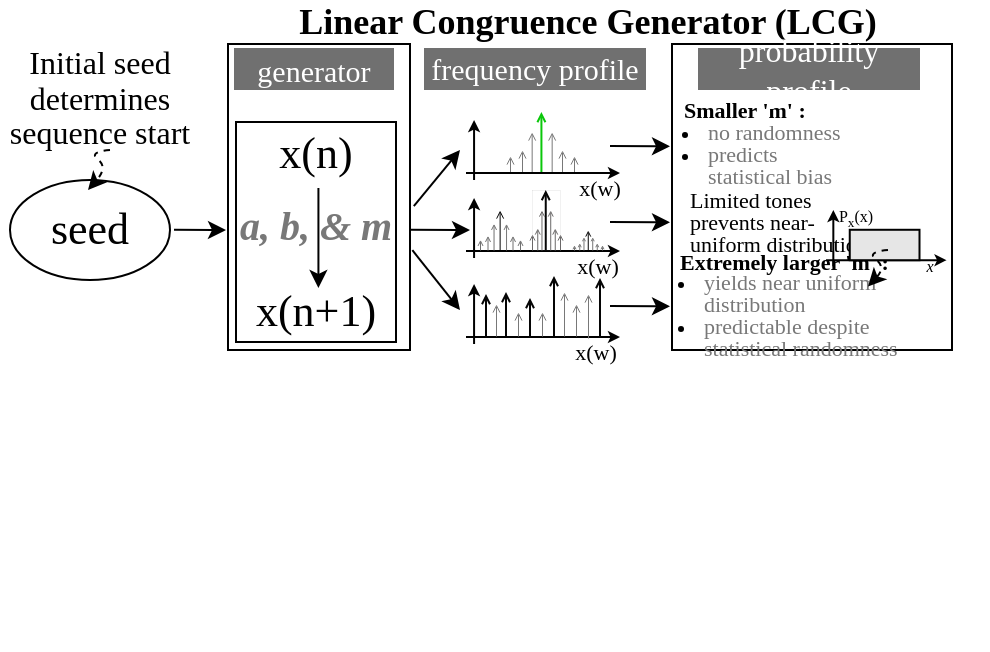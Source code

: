 <mxfile version="28.2.5">
  <diagram name="Page-1" id="-1gzF2Dyj5mBQXq9cQPM">
    <mxGraphModel dx="744" dy="376" grid="1" gridSize="10" guides="1" tooltips="1" connect="1" arrows="1" fold="1" page="1" pageScale="1" pageWidth="850" pageHeight="1100" math="0" shadow="0">
      <root>
        <mxCell id="0" />
        <mxCell id="1" parent="0" />
        <mxCell id="sUr1qKokxM94UTDC0hcx-99" value="" style="rounded=0;whiteSpace=wrap;html=1;container=0;fillColor=none;" vertex="1" parent="1">
          <mxGeometry x="120" y="107" width="91" height="153" as="geometry" />
        </mxCell>
        <mxCell id="sUr1qKokxM94UTDC0hcx-92" value="" style="rounded=0;whiteSpace=wrap;html=1;container=0;fillColor=none;" vertex="1" parent="1">
          <mxGeometry x="342" y="107" width="140" height="153" as="geometry" />
        </mxCell>
        <mxCell id="WS8m4a5kr1yiGVBsjtW7-3" value="&lt;font style=&quot;font-size: 22px;&quot;&gt;seed&lt;/font&gt;" style="ellipse;whiteSpace=wrap;html=1;strokeWidth=1;fontFamily=Arial Narrow;" parent="1" vertex="1">
          <mxGeometry x="11" y="175" width="80" height="50" as="geometry" />
        </mxCell>
        <mxCell id="sPPq37ELEt1q1rfpjTLL-1" value="" style="endArrow=classic;html=1;rounded=0;" parent="1" edge="1">
          <mxGeometry width="50" height="50" relative="1" as="geometry">
            <mxPoint x="93" y="199.88" as="sourcePoint" />
            <mxPoint x="119" y="200" as="targetPoint" />
          </mxGeometry>
        </mxCell>
        <mxCell id="sPPq37ELEt1q1rfpjTLL-28" value="" style="endArrow=classic;html=1;rounded=0;" parent="1" edge="1">
          <mxGeometry width="50" height="50" relative="1" as="geometry">
            <mxPoint x="211" y="199.83" as="sourcePoint" />
            <mxPoint x="241" y="200" as="targetPoint" />
          </mxGeometry>
        </mxCell>
        <mxCell id="sPPq37ELEt1q1rfpjTLL-29" value="" style="endArrow=classic;html=1;rounded=0;exitX=1.021;exitY=0.53;exitDx=0;exitDy=0;exitPerimeter=0;" parent="1" edge="1" source="sUr1qKokxM94UTDC0hcx-99">
          <mxGeometry width="50" height="50" relative="1" as="geometry">
            <mxPoint x="206" y="195" as="sourcePoint" />
            <mxPoint x="236" y="160" as="targetPoint" />
          </mxGeometry>
        </mxCell>
        <mxCell id="sPPq37ELEt1q1rfpjTLL-30" value="" style="endArrow=classic;html=1;rounded=0;exitX=1.013;exitY=0.674;exitDx=0;exitDy=0;exitPerimeter=0;" parent="1" edge="1" source="sUr1qKokxM94UTDC0hcx-99">
          <mxGeometry width="50" height="50" relative="1" as="geometry">
            <mxPoint x="206" y="204" as="sourcePoint" />
            <mxPoint x="236" y="240" as="targetPoint" />
          </mxGeometry>
        </mxCell>
        <mxCell id="sUr1qKokxM94UTDC0hcx-45" value="" style="group" vertex="1" connectable="0" parent="1">
          <mxGeometry x="239" y="224" width="85" height="48" as="geometry" />
        </mxCell>
        <mxCell id="sPPq37ELEt1q1rfpjTLL-22" value="" style="group" parent="sUr1qKokxM94UTDC0hcx-45" vertex="1" connectable="0">
          <mxGeometry y="3" width="77" height="30" as="geometry" />
        </mxCell>
        <mxCell id="sPPq37ELEt1q1rfpjTLL-23" value="" style="endArrow=classic;html=1;rounded=0;endSize=3;" parent="sPPq37ELEt1q1rfpjTLL-22" edge="1">
          <mxGeometry width="50" height="50" relative="1" as="geometry">
            <mxPoint x="4.033" y="30.0" as="sourcePoint" />
            <mxPoint x="4.033" as="targetPoint" />
          </mxGeometry>
        </mxCell>
        <mxCell id="sPPq37ELEt1q1rfpjTLL-24" value="" style="endArrow=classic;html=1;rounded=0;endSize=3;" parent="sPPq37ELEt1q1rfpjTLL-22" edge="1">
          <mxGeometry width="50" height="50" relative="1" as="geometry">
            <mxPoint y="26.5" as="sourcePoint" />
            <mxPoint x="77" y="26.5" as="targetPoint" />
          </mxGeometry>
        </mxCell>
        <mxCell id="sUr1qKokxM94UTDC0hcx-31" value="" style="endArrow=open;html=1;rounded=0;strokeColor=light-dark(#050505, #6FC76F);jumpSize=4;endSize=3;endFill=0;strokeWidth=1;" edge="1" parent="sPPq37ELEt1q1rfpjTLL-22">
          <mxGeometry width="50" height="50" relative="1" as="geometry">
            <mxPoint x="20" y="26" as="sourcePoint" />
            <mxPoint x="20" y="4" as="targetPoint" />
          </mxGeometry>
        </mxCell>
        <mxCell id="sUr1qKokxM94UTDC0hcx-34" value="" style="endArrow=open;html=1;rounded=0;strokeColor=light-dark(#787878, #6FC76F);jumpSize=4;endSize=3;endFill=0;strokeWidth=0.5;" edge="1" parent="sPPq37ELEt1q1rfpjTLL-22">
          <mxGeometry width="50" height="50" relative="1" as="geometry">
            <mxPoint x="15" y="26" as="sourcePoint" />
            <mxPoint x="15" y="10" as="targetPoint" />
            <Array as="points">
              <mxPoint x="15" y="10" />
            </Array>
          </mxGeometry>
        </mxCell>
        <mxCell id="sUr1qKokxM94UTDC0hcx-32" value="" style="endArrow=open;html=1;rounded=0;strokeColor=light-dark(#050505, #6FC76F);jumpSize=4;endSize=3;endFill=0;strokeWidth=1;" edge="1" parent="sPPq37ELEt1q1rfpjTLL-22">
          <mxGeometry width="50" height="50" relative="1" as="geometry">
            <mxPoint x="32" y="27" as="sourcePoint" />
            <mxPoint x="32" y="7" as="targetPoint" />
          </mxGeometry>
        </mxCell>
        <mxCell id="sUr1qKokxM94UTDC0hcx-35" value="" style="endArrow=open;html=1;rounded=0;strokeColor=light-dark(#050505, #6FC76F);jumpSize=4;endSize=3;endFill=0;strokeWidth=1;" edge="1" parent="sPPq37ELEt1q1rfpjTLL-22">
          <mxGeometry width="50" height="50" relative="1" as="geometry">
            <mxPoint x="44" y="26" as="sourcePoint" />
            <mxPoint x="44" y="-4" as="targetPoint" />
          </mxGeometry>
        </mxCell>
        <mxCell id="sUr1qKokxM94UTDC0hcx-36" value="" style="endArrow=open;html=1;rounded=0;strokeColor=light-dark(#787878, #6FC76F);jumpSize=4;endSize=3;endFill=0;strokeWidth=0.5;" edge="1" parent="sPPq37ELEt1q1rfpjTLL-22">
          <mxGeometry width="50" height="50" relative="1" as="geometry">
            <mxPoint x="49" y="26" as="sourcePoint" />
            <mxPoint x="49" y="4" as="targetPoint" />
          </mxGeometry>
        </mxCell>
        <mxCell id="sUr1qKokxM94UTDC0hcx-37" value="" style="endArrow=open;html=1;rounded=0;strokeColor=light-dark(#787878, #6FC76F);jumpSize=4;endSize=3;endFill=0;strokeWidth=0.5;" edge="1" parent="sPPq37ELEt1q1rfpjTLL-22">
          <mxGeometry width="50" height="50" relative="1" as="geometry">
            <mxPoint x="55" y="26" as="sourcePoint" />
            <mxPoint x="55" y="10" as="targetPoint" />
            <Array as="points">
              <mxPoint x="55" y="10" />
            </Array>
          </mxGeometry>
        </mxCell>
        <mxCell id="sUr1qKokxM94UTDC0hcx-39" value="" style="endArrow=open;html=1;rounded=0;strokeColor=light-dark(#050505, #6FC76F);jumpSize=4;endSize=3;endFill=0;strokeWidth=1;" edge="1" parent="sPPq37ELEt1q1rfpjTLL-22">
          <mxGeometry width="50" height="50" relative="1" as="geometry">
            <mxPoint x="10" y="27" as="sourcePoint" />
            <mxPoint x="10" y="5" as="targetPoint" />
          </mxGeometry>
        </mxCell>
        <mxCell id="sUr1qKokxM94UTDC0hcx-33" value="" style="endArrow=open;html=1;rounded=0;strokeColor=light-dark(#787878, #6FC76F);jumpSize=4;endSize=3;endFill=0;strokeWidth=0.5;" edge="1" parent="sUr1qKokxM94UTDC0hcx-45">
          <mxGeometry width="50" height="50" relative="1" as="geometry">
            <mxPoint x="38" y="29" as="sourcePoint" />
            <mxPoint x="38" y="17" as="targetPoint" />
          </mxGeometry>
        </mxCell>
        <mxCell id="sUr1qKokxM94UTDC0hcx-38" value="" style="endArrow=open;html=1;rounded=0;strokeColor=light-dark(#787878, #6FC76F);jumpSize=4;endSize=3;endFill=0;strokeWidth=0.5;" edge="1" parent="sUr1qKokxM94UTDC0hcx-45">
          <mxGeometry width="50" height="50" relative="1" as="geometry">
            <mxPoint x="61" y="30" as="sourcePoint" />
            <mxPoint x="61" y="8" as="targetPoint" />
          </mxGeometry>
        </mxCell>
        <mxCell id="sUr1qKokxM94UTDC0hcx-40" value="" style="endArrow=open;html=1;rounded=0;strokeColor=light-dark(#787878, #6FC76F);jumpSize=4;endSize=3;endFill=0;strokeWidth=0.5;" edge="1" parent="sUr1qKokxM94UTDC0hcx-45">
          <mxGeometry width="50" height="50" relative="1" as="geometry">
            <mxPoint x="26" y="29" as="sourcePoint" />
            <mxPoint x="26" y="17" as="targetPoint" />
          </mxGeometry>
        </mxCell>
        <mxCell id="sUr1qKokxM94UTDC0hcx-41" value="" style="endArrow=open;html=1;rounded=0;strokeColor=light-dark(#050505, #6FC76F);jumpSize=4;endSize=3;endFill=0;strokeWidth=1;" edge="1" parent="sUr1qKokxM94UTDC0hcx-45">
          <mxGeometry width="50" height="50" relative="1" as="geometry">
            <mxPoint x="67" y="30" as="sourcePoint" />
            <mxPoint x="67" as="targetPoint" />
            <Array as="points">
              <mxPoint x="67" y="20" />
              <mxPoint x="67" y="10" />
            </Array>
          </mxGeometry>
        </mxCell>
        <mxCell id="sUr1qKokxM94UTDC0hcx-43" value="&lt;span style=&quot;color: rgb(0, 0, 0); font-style: normal; font-variant-ligatures: normal; font-variant-caps: normal; font-weight: 400; letter-spacing: normal; orphans: 2; text-indent: 0px; text-transform: none; widows: 2; word-spacing: 0px; -webkit-text-stroke-width: 0px; white-space: normal; text-decoration-thickness: initial; text-decoration-style: initial; text-decoration-color: initial; float: none; display: inline !important;&quot;&gt;&lt;font style=&quot;&quot;&gt;x(w)&lt;/font&gt;&lt;/span&gt;" style="text;whiteSpace=wrap;html=1;align=center;verticalAlign=middle;fontSize=11;fontFamily=Arial Narrow;" vertex="1" parent="sUr1qKokxM94UTDC0hcx-45">
          <mxGeometry x="45" y="27" width="40" height="20" as="geometry" />
        </mxCell>
        <mxCell id="sUr1qKokxM94UTDC0hcx-46" value="" style="group" vertex="1" connectable="0" parent="1">
          <mxGeometry x="239" y="180" width="86" height="48" as="geometry" />
        </mxCell>
        <mxCell id="sPPq37ELEt1q1rfpjTLL-31" value="" style="group" parent="sUr1qKokxM94UTDC0hcx-46" vertex="1" connectable="0">
          <mxGeometry y="4" width="77" height="30" as="geometry" />
        </mxCell>
        <mxCell id="sPPq37ELEt1q1rfpjTLL-32" value="" style="endArrow=classic;html=1;rounded=0;endSize=3;" parent="sPPq37ELEt1q1rfpjTLL-31" edge="1">
          <mxGeometry width="50" height="50" relative="1" as="geometry">
            <mxPoint x="4.033" y="30.0" as="sourcePoint" />
            <mxPoint x="4.033" as="targetPoint" />
          </mxGeometry>
        </mxCell>
        <mxCell id="sPPq37ELEt1q1rfpjTLL-33" value="" style="endArrow=classic;html=1;rounded=0;endSize=3;" parent="sPPq37ELEt1q1rfpjTLL-31" edge="1">
          <mxGeometry width="50" height="50" relative="1" as="geometry">
            <mxPoint y="26.5" as="sourcePoint" />
            <mxPoint x="77" y="26.5" as="targetPoint" />
          </mxGeometry>
        </mxCell>
        <mxCell id="sUr1qKokxM94UTDC0hcx-23" value="" style="group;strokeWidth=0;strokeColor=none;" vertex="1" connectable="0" parent="sPPq37ELEt1q1rfpjTLL-31">
          <mxGeometry x="54" y="16" width="14" height="10" as="geometry" />
        </mxCell>
        <mxCell id="sUr1qKokxM94UTDC0hcx-24" value="" style="endArrow=open;html=1;rounded=0;strokeColor=light-dark(#050505, #6FC76F);jumpSize=4;endSize=2;endFill=0;strokeWidth=0.5;" edge="1" parent="sUr1qKokxM94UTDC0hcx-23">
          <mxGeometry width="50" height="50" relative="1" as="geometry">
            <mxPoint x="6.873" y="10" as="sourcePoint" />
            <mxPoint x="6.873" as="targetPoint" />
          </mxGeometry>
        </mxCell>
        <mxCell id="sUr1qKokxM94UTDC0hcx-25" value="" style="endArrow=open;html=1;rounded=0;strokeColor=light-dark(#757575, #FF0000);jumpSize=4;endSize=1;endFill=0;strokeWidth=0.5;" edge="1" parent="sUr1qKokxM94UTDC0hcx-23">
          <mxGeometry width="50" height="50" relative="1" as="geometry">
            <mxPoint x="9.113" y="10" as="sourcePoint" />
            <mxPoint x="9.113" y="3.333" as="targetPoint" />
          </mxGeometry>
        </mxCell>
        <mxCell id="sUr1qKokxM94UTDC0hcx-26" value="" style="endArrow=open;html=1;rounded=0;strokeColor=light-dark(#757575, #FF0000);jumpSize=4;endSize=1;endFill=0;strokeWidth=0.5;" edge="1" parent="sUr1qKokxM94UTDC0hcx-23">
          <mxGeometry width="50" height="50" relative="1" as="geometry">
            <mxPoint x="4.738" y="10" as="sourcePoint" />
            <mxPoint x="4.738" y="3.333" as="targetPoint" />
          </mxGeometry>
        </mxCell>
        <mxCell id="sUr1qKokxM94UTDC0hcx-27" value="" style="endArrow=open;html=1;rounded=0;strokeColor=light-dark(#757575, #FF0000);jumpSize=4;endSize=1;endFill=0;strokeWidth=0.5;" edge="1" parent="sUr1qKokxM94UTDC0hcx-23">
          <mxGeometry width="50" height="50" relative="1" as="geometry">
            <mxPoint x="11.375" y="10" as="sourcePoint" />
            <mxPoint x="11.375" y="6.333" as="targetPoint" />
          </mxGeometry>
        </mxCell>
        <mxCell id="sUr1qKokxM94UTDC0hcx-28" value="" style="endArrow=open;html=1;rounded=0;strokeColor=light-dark(#757575, #FF0000);jumpSize=4;endSize=1;endFill=0;strokeWidth=0.5;" edge="1" parent="sUr1qKokxM94UTDC0hcx-23">
          <mxGeometry width="50" height="50" relative="1" as="geometry">
            <mxPoint x="14" y="10" as="sourcePoint" />
            <mxPoint x="14" y="7.333" as="targetPoint" />
          </mxGeometry>
        </mxCell>
        <mxCell id="sUr1qKokxM94UTDC0hcx-29" value="" style="endArrow=open;html=1;rounded=0;strokeColor=light-dark(#757575, #FF0000);jumpSize=4;endSize=1;endFill=0;strokeWidth=0.5;" edge="1" parent="sUr1qKokxM94UTDC0hcx-23">
          <mxGeometry width="50" height="50" relative="1" as="geometry">
            <mxPoint x="2.625" y="10" as="sourcePoint" />
            <mxPoint x="2.625" y="6.333" as="targetPoint" />
          </mxGeometry>
        </mxCell>
        <mxCell id="sUr1qKokxM94UTDC0hcx-30" value="" style="endArrow=open;html=1;rounded=0;strokeColor=light-dark(#757575, #FF0000);jumpSize=4;endSize=1;endFill=0;strokeWidth=0.5;" edge="1" parent="sUr1qKokxM94UTDC0hcx-23">
          <mxGeometry width="50" height="50" relative="1" as="geometry">
            <mxPoint y="10" as="sourcePoint" />
            <mxPoint y="7.333" as="targetPoint" />
          </mxGeometry>
        </mxCell>
        <mxCell id="sUr1qKokxM94UTDC0hcx-7" value="" style="group;strokeWidth=0;strokeColor=none;" vertex="1" connectable="0" parent="sUr1qKokxM94UTDC0hcx-46">
          <mxGeometry x="7" y="10" width="20" height="20" as="geometry" />
        </mxCell>
        <mxCell id="sUr1qKokxM94UTDC0hcx-8" value="" style="endArrow=open;html=1;rounded=0;strokeColor=light-dark(#050505, #6FC76F);jumpSize=4;endSize=3;endFill=0;strokeWidth=0.5;" edge="1" parent="sUr1qKokxM94UTDC0hcx-7">
          <mxGeometry width="50" height="50" relative="1" as="geometry">
            <mxPoint x="9.819" y="20" as="sourcePoint" />
            <mxPoint x="9.819" as="targetPoint" />
          </mxGeometry>
        </mxCell>
        <mxCell id="sUr1qKokxM94UTDC0hcx-9" value="" style="endArrow=open;html=1;rounded=0;strokeColor=light-dark(#787878, #FF0000);jumpSize=4;endSize=2;endFill=0;strokeWidth=0.5;" edge="1" parent="sUr1qKokxM94UTDC0hcx-7">
          <mxGeometry width="50" height="50" relative="1" as="geometry">
            <mxPoint x="13.019" y="20" as="sourcePoint" />
            <mxPoint x="13.019" y="6.667" as="targetPoint" />
          </mxGeometry>
        </mxCell>
        <mxCell id="sUr1qKokxM94UTDC0hcx-10" value="" style="endArrow=open;html=1;rounded=0;strokeColor=light-dark(#707070, #FF0000);jumpSize=4;endSize=2;endFill=0;strokeWidth=0.5;" edge="1" parent="sUr1qKokxM94UTDC0hcx-7">
          <mxGeometry width="50" height="50" relative="1" as="geometry">
            <mxPoint x="6.769" y="20" as="sourcePoint" />
            <mxPoint x="6.769" y="6.667" as="targetPoint" />
          </mxGeometry>
        </mxCell>
        <mxCell id="sUr1qKokxM94UTDC0hcx-11" value="" style="endArrow=open;html=1;rounded=0;strokeColor=light-dark(#707070, #FF0000);jumpSize=4;endSize=2;endFill=0;strokeWidth=0.5;" edge="1" parent="sUr1qKokxM94UTDC0hcx-7">
          <mxGeometry width="50" height="50" relative="1" as="geometry">
            <mxPoint x="16.25" y="20" as="sourcePoint" />
            <mxPoint x="16.25" y="12.667" as="targetPoint" />
          </mxGeometry>
        </mxCell>
        <mxCell id="sUr1qKokxM94UTDC0hcx-12" value="" style="endArrow=open;html=1;rounded=0;strokeColor=light-dark(#707070, #FF0000);jumpSize=4;endSize=2;endFill=0;strokeWidth=0.5;" edge="1" parent="sUr1qKokxM94UTDC0hcx-7">
          <mxGeometry width="50" height="50" relative="1" as="geometry">
            <mxPoint x="20" y="20" as="sourcePoint" />
            <mxPoint x="20" y="14.667" as="targetPoint" />
          </mxGeometry>
        </mxCell>
        <mxCell id="sUr1qKokxM94UTDC0hcx-13" value="" style="endArrow=open;html=1;rounded=0;strokeColor=light-dark(#707070, #FF0000);jumpSize=4;endSize=2;endFill=0;strokeWidth=0.5;" edge="1" parent="sUr1qKokxM94UTDC0hcx-7">
          <mxGeometry width="50" height="50" relative="1" as="geometry">
            <mxPoint x="3.75" y="20" as="sourcePoint" />
            <mxPoint x="3.75" y="12.667" as="targetPoint" />
          </mxGeometry>
        </mxCell>
        <mxCell id="sUr1qKokxM94UTDC0hcx-14" value="" style="endArrow=open;html=1;rounded=0;strokeColor=light-dark(#707070, #FF0000);jumpSize=4;endSize=2;endFill=0;strokeWidth=0.5;" edge="1" parent="sUr1qKokxM94UTDC0hcx-7">
          <mxGeometry width="50" height="50" relative="1" as="geometry">
            <mxPoint y="20" as="sourcePoint" />
            <mxPoint y="14.667" as="targetPoint" />
          </mxGeometry>
        </mxCell>
        <mxCell id="sUr1qKokxM94UTDC0hcx-15" value="" style="group;strokeWidth=0;strokeColor=light-dark(#707070, #FF0000);" vertex="1" connectable="0" parent="sUr1qKokxM94UTDC0hcx-46">
          <mxGeometry x="33" width="14" height="30" as="geometry" />
        </mxCell>
        <mxCell id="sUr1qKokxM94UTDC0hcx-16" value="" style="endArrow=open;html=1;rounded=0;strokeColor=light-dark(#050505, #6FC76F);jumpSize=4;endSize=3;endFill=0;strokeWidth=1;" edge="1" parent="sUr1qKokxM94UTDC0hcx-15">
          <mxGeometry width="50" height="50" relative="1" as="geometry">
            <mxPoint x="6.873" y="30" as="sourcePoint" />
            <mxPoint x="6.873" as="targetPoint" />
          </mxGeometry>
        </mxCell>
        <mxCell id="sUr1qKokxM94UTDC0hcx-17" value="" style="endArrow=open;html=1;rounded=0;strokeColor=light-dark(#6a6868, #FF0000);jumpSize=4;endSize=2;endFill=0;strokeWidth=0.5;" edge="1" parent="sUr1qKokxM94UTDC0hcx-15">
          <mxGeometry width="50" height="50" relative="1" as="geometry">
            <mxPoint x="9.113" y="30" as="sourcePoint" />
            <mxPoint x="9.113" y="10" as="targetPoint" />
          </mxGeometry>
        </mxCell>
        <mxCell id="sUr1qKokxM94UTDC0hcx-18" value="" style="endArrow=open;html=1;rounded=0;strokeColor=light-dark(#6a6868, #FF0000);jumpSize=4;endSize=2;endFill=0;strokeWidth=0.5;" edge="1" parent="sUr1qKokxM94UTDC0hcx-15">
          <mxGeometry width="50" height="50" relative="1" as="geometry">
            <mxPoint x="4.738" y="30" as="sourcePoint" />
            <mxPoint x="4.738" y="10" as="targetPoint" />
          </mxGeometry>
        </mxCell>
        <mxCell id="sUr1qKokxM94UTDC0hcx-19" value="" style="endArrow=open;html=1;rounded=0;strokeColor=light-dark(#6a6868, #FF0000);jumpSize=4;endSize=2;endFill=0;strokeWidth=0.5;" edge="1" parent="sUr1qKokxM94UTDC0hcx-15">
          <mxGeometry width="50" height="50" relative="1" as="geometry">
            <mxPoint x="11.375" y="30" as="sourcePoint" />
            <mxPoint x="11.375" y="19" as="targetPoint" />
          </mxGeometry>
        </mxCell>
        <mxCell id="sUr1qKokxM94UTDC0hcx-20" value="" style="endArrow=open;html=1;rounded=0;strokeColor=light-dark(#6a6868, #FF0000);jumpSize=4;endSize=2;endFill=0;strokeWidth=0.5;" edge="1" parent="sUr1qKokxM94UTDC0hcx-15">
          <mxGeometry width="50" height="50" relative="1" as="geometry">
            <mxPoint x="14" y="30" as="sourcePoint" />
            <mxPoint x="14" y="22" as="targetPoint" />
          </mxGeometry>
        </mxCell>
        <mxCell id="sUr1qKokxM94UTDC0hcx-21" value="" style="endArrow=open;html=1;rounded=0;strokeColor=light-dark(#6a6868, #FF0000);jumpSize=4;endSize=2;endFill=0;strokeWidth=0.5;" edge="1" parent="sUr1qKokxM94UTDC0hcx-15">
          <mxGeometry width="50" height="50" relative="1" as="geometry">
            <mxPoint x="2.625" y="30" as="sourcePoint" />
            <mxPoint x="2.625" y="19" as="targetPoint" />
          </mxGeometry>
        </mxCell>
        <mxCell id="sUr1qKokxM94UTDC0hcx-22" value="" style="endArrow=open;html=1;rounded=0;strokeColor=light-dark(#6a6868, #FF0000);jumpSize=4;endSize=2;endFill=0;strokeWidth=0.5;" edge="1" parent="sUr1qKokxM94UTDC0hcx-15">
          <mxGeometry width="50" height="50" relative="1" as="geometry">
            <mxPoint y="30" as="sourcePoint" />
            <mxPoint y="22" as="targetPoint" />
          </mxGeometry>
        </mxCell>
        <mxCell id="sUr1qKokxM94UTDC0hcx-44" value="&lt;span style=&quot;color: rgb(0, 0, 0); font-style: normal; font-variant-ligatures: normal; font-variant-caps: normal; font-weight: 400; letter-spacing: normal; orphans: 2; text-indent: 0px; text-transform: none; widows: 2; word-spacing: 0px; -webkit-text-stroke-width: 0px; white-space: normal; text-decoration-thickness: initial; text-decoration-style: initial; text-decoration-color: initial; float: none; display: inline !important;&quot;&gt;&lt;font style=&quot;&quot;&gt;x(w)&lt;/font&gt;&lt;/span&gt;" style="text;whiteSpace=wrap;html=1;align=center;verticalAlign=middle;fontSize=11;fontFamily=Arial Narrow;" vertex="1" parent="sUr1qKokxM94UTDC0hcx-46">
          <mxGeometry x="46" y="28" width="40" height="20" as="geometry" />
        </mxCell>
        <mxCell id="sUr1qKokxM94UTDC0hcx-47" value="" style="group" vertex="1" connectable="0" parent="1">
          <mxGeometry x="239" y="141" width="87" height="48" as="geometry" />
        </mxCell>
        <mxCell id="sUr1qKokxM94UTDC0hcx-5" value="" style="group" vertex="1" connectable="0" parent="sUr1qKokxM94UTDC0hcx-47">
          <mxGeometry x="22" width="32" height="30" as="geometry" />
        </mxCell>
        <mxCell id="sPPq37ELEt1q1rfpjTLL-43" value="" style="endArrow=open;html=1;rounded=0;strokeColor=light-dark(#0AC70A,#6FC76F);jumpSize=4;endSize=3;endFill=0;" parent="sUr1qKokxM94UTDC0hcx-5" edge="1">
          <mxGeometry width="50" height="50" relative="1" as="geometry">
            <mxPoint x="15.71" y="30" as="sourcePoint" />
            <mxPoint x="15.71" as="targetPoint" />
          </mxGeometry>
        </mxCell>
        <mxCell id="sPPq37ELEt1q1rfpjTLL-45" value="" style="endArrow=open;html=1;rounded=0;strokeColor=light-dark(#787878, #FF0000);jumpSize=4;endSize=3;endFill=0;strokeWidth=0.5;" parent="sUr1qKokxM94UTDC0hcx-5" edge="1">
          <mxGeometry width="50" height="50" relative="1" as="geometry">
            <mxPoint x="20.83" y="30" as="sourcePoint" />
            <mxPoint x="20.83" y="10" as="targetPoint" />
          </mxGeometry>
        </mxCell>
        <mxCell id="sPPq37ELEt1q1rfpjTLL-46" value="" style="endArrow=open;html=1;rounded=0;strokeColor=light-dark(#787878, #FF0000);jumpSize=4;endSize=3;endFill=0;strokeWidth=0.5;" parent="sUr1qKokxM94UTDC0hcx-5" edge="1">
          <mxGeometry width="50" height="50" relative="1" as="geometry">
            <mxPoint x="10.83" y="30" as="sourcePoint" />
            <mxPoint x="10.83" y="10" as="targetPoint" />
          </mxGeometry>
        </mxCell>
        <mxCell id="sUr1qKokxM94UTDC0hcx-1" value="" style="endArrow=open;html=1;rounded=0;strokeColor=light-dark(#787878, #FF0000);jumpSize=4;endSize=3;endFill=0;strokeWidth=0.5;" edge="1" parent="sUr1qKokxM94UTDC0hcx-5">
          <mxGeometry width="50" height="50" relative="1" as="geometry">
            <mxPoint x="26" y="30" as="sourcePoint" />
            <mxPoint x="26" y="19" as="targetPoint" />
          </mxGeometry>
        </mxCell>
        <mxCell id="sUr1qKokxM94UTDC0hcx-2" value="" style="endArrow=open;html=1;rounded=0;strokeColor=light-dark(#787878, #FF0000);jumpSize=4;endSize=3;endFill=0;strokeWidth=0.5;" edge="1" parent="sUr1qKokxM94UTDC0hcx-5">
          <mxGeometry width="50" height="50" relative="1" as="geometry">
            <mxPoint x="32" y="30" as="sourcePoint" />
            <mxPoint x="32" y="22" as="targetPoint" />
          </mxGeometry>
        </mxCell>
        <mxCell id="sUr1qKokxM94UTDC0hcx-3" value="" style="endArrow=open;html=1;rounded=0;strokeColor=light-dark(#787878, #FF0000);jumpSize=4;endSize=3;endFill=0;strokeWidth=0.5;" edge="1" parent="sUr1qKokxM94UTDC0hcx-5">
          <mxGeometry width="50" height="50" relative="1" as="geometry">
            <mxPoint x="6" y="30" as="sourcePoint" />
            <mxPoint x="6" y="19" as="targetPoint" />
          </mxGeometry>
        </mxCell>
        <mxCell id="sUr1qKokxM94UTDC0hcx-4" value="" style="endArrow=open;html=1;rounded=0;strokeColor=light-dark(#787878, #FF0000);jumpSize=4;endSize=3;endFill=0;strokeWidth=0.5;" edge="1" parent="sUr1qKokxM94UTDC0hcx-5">
          <mxGeometry width="50" height="50" relative="1" as="geometry">
            <mxPoint y="30" as="sourcePoint" />
            <mxPoint y="22" as="targetPoint" />
          </mxGeometry>
        </mxCell>
        <mxCell id="sUr1qKokxM94UTDC0hcx-6" value="" style="group" vertex="1" connectable="0" parent="sUr1qKokxM94UTDC0hcx-47">
          <mxGeometry y="4" width="77" height="30" as="geometry" />
        </mxCell>
        <mxCell id="sPPq37ELEt1q1rfpjTLL-35" value="" style="endArrow=classic;html=1;rounded=0;endSize=3;" parent="sUr1qKokxM94UTDC0hcx-6" edge="1">
          <mxGeometry width="50" height="50" relative="1" as="geometry">
            <mxPoint x="4.033" y="30" as="sourcePoint" />
            <mxPoint x="4.033" as="targetPoint" />
          </mxGeometry>
        </mxCell>
        <mxCell id="sPPq37ELEt1q1rfpjTLL-36" value="" style="endArrow=classic;html=1;rounded=0;endSize=3;" parent="sUr1qKokxM94UTDC0hcx-6" edge="1">
          <mxGeometry width="50" height="50" relative="1" as="geometry">
            <mxPoint y="26.5" as="sourcePoint" />
            <mxPoint x="77" y="26.5" as="targetPoint" />
          </mxGeometry>
        </mxCell>
        <mxCell id="sUr1qKokxM94UTDC0hcx-42" value="&lt;span style=&quot;color: rgb(0, 0, 0); font-style: normal; font-variant-ligatures: normal; font-variant-caps: normal; font-weight: 400; letter-spacing: normal; orphans: 2; text-indent: 0px; text-transform: none; widows: 2; word-spacing: 0px; -webkit-text-stroke-width: 0px; white-space: normal; text-decoration-thickness: initial; text-decoration-style: initial; text-decoration-color: initial; float: none; display: inline !important;&quot;&gt;&lt;font style=&quot;&quot;&gt;x(w)&lt;/font&gt;&lt;/span&gt;" style="text;whiteSpace=wrap;html=1;align=center;verticalAlign=middle;fontSize=11;fontFamily=Arial Narrow;" vertex="1" parent="sUr1qKokxM94UTDC0hcx-47">
          <mxGeometry x="47" y="28" width="40" height="20" as="geometry" />
        </mxCell>
        <mxCell id="sUr1qKokxM94UTDC0hcx-48" value="" style="endArrow=classic;html=1;rounded=0;" edge="1" parent="1">
          <mxGeometry width="50" height="50" relative="1" as="geometry">
            <mxPoint x="311" y="158" as="sourcePoint" />
            <mxPoint x="341" y="158.17" as="targetPoint" />
          </mxGeometry>
        </mxCell>
        <mxCell id="sUr1qKokxM94UTDC0hcx-50" value="" style="endArrow=classic;html=1;rounded=0;" edge="1" parent="1">
          <mxGeometry width="50" height="50" relative="1" as="geometry">
            <mxPoint x="311" y="196" as="sourcePoint" />
            <mxPoint x="341" y="196.17" as="targetPoint" />
          </mxGeometry>
        </mxCell>
        <mxCell id="sUr1qKokxM94UTDC0hcx-51" value="" style="endArrow=classic;html=1;rounded=0;" edge="1" parent="1">
          <mxGeometry width="50" height="50" relative="1" as="geometry">
            <mxPoint x="311" y="238" as="sourcePoint" />
            <mxPoint x="341" y="238.17" as="targetPoint" />
          </mxGeometry>
        </mxCell>
        <mxCell id="sUr1qKokxM94UTDC0hcx-52" value="&lt;div style=&quot;line-height: 90%;&quot;&gt;&lt;b&gt;Smaller &#39;m&#39; :&lt;/b&gt;&lt;/div&gt;&lt;div style=&quot;line-height: 100%;&quot;&gt;&lt;ul style=&quot;margin-left: 0px; margin-bottom: 6px; padding-left: 12px; margin-top: 0px;&quot;&gt;&lt;li&gt;&lt;span style=&quot;background-color: transparent;&quot;&gt;&lt;font style=&quot;color: light-dark(rgb(120, 120, 120), rgb(237, 237, 237));&quot;&gt;no randomness&lt;/font&gt;&lt;/span&gt;&lt;/li&gt;&lt;li&gt;&lt;font style=&quot;color: light-dark(rgb(120, 120, 120), rgb(237, 237, 237));&quot;&gt;&lt;span style=&quot;background-color: transparent;&quot;&gt;&lt;font style=&quot;&quot;&gt;predicts statistical bia&lt;/font&gt;&lt;/span&gt;&lt;span style=&quot;background-color: transparent;&quot;&gt;s&lt;/span&gt;&lt;/font&gt;&lt;/li&gt;&lt;/ul&gt;&lt;/div&gt;" style="text;whiteSpace=wrap;html=1;align=left;verticalAlign=middle;fontSize=11;spacing=0;fontFamily=Arial Narrow;" vertex="1" parent="1">
          <mxGeometry x="348" y="150" width="89" height="20" as="geometry" />
        </mxCell>
        <mxCell id="sUr1qKokxM94UTDC0hcx-53" value="&lt;div style=&quot;line-height: 100%;&quot;&gt;Limited tones prevents near-uniform distribution&lt;/div&gt;" style="text;whiteSpace=wrap;html=1;align=left;verticalAlign=middle;fontSize=11;spacing=0;fontFamily=Arial Narrow;" vertex="1" parent="1">
          <mxGeometry x="351" y="186" width="95" height="20" as="geometry" />
        </mxCell>
        <mxCell id="sUr1qKokxM94UTDC0hcx-65" value="" style="group" vertex="1" connectable="0" parent="1">
          <mxGeometry x="124" y="146" width="80" height="110" as="geometry" />
        </mxCell>
        <mxCell id="sPPq37ELEt1q1rfpjTLL-25" value="&lt;font face=&quot;Arial Narrow&quot; style=&quot;font-size: 22px;&quot;&gt;x(n)&lt;/font&gt;&lt;div&gt;&lt;span style=&quot;font-size: 22px;&quot;&gt;&lt;font face=&quot;Arial Narrow&quot;&gt;&lt;br&gt;&lt;/font&gt;&lt;/span&gt;&lt;div&gt;&lt;font face=&quot;Arial Narrow&quot; style=&quot;font-size: 22px;&quot;&gt;&lt;br&gt;&lt;/font&gt;&lt;/div&gt;&lt;div&gt;&lt;font face=&quot;Arial Narrow&quot; style=&quot;font-size: 22px;&quot;&gt;x(n+1)&lt;/font&gt;&lt;/div&gt;&lt;/div&gt;" style="rounded=0;whiteSpace=wrap;html=1;container=0;" parent="sUr1qKokxM94UTDC0hcx-65" vertex="1">
          <mxGeometry width="80" height="110" as="geometry" />
        </mxCell>
        <mxCell id="sPPq37ELEt1q1rfpjTLL-6" value="a, b, &amp;amp; m" style="rounded=0;whiteSpace=wrap;strokeColor=#36393d;opacity=0;labelBorderColor=none;fillColor=none;fontFamily=Arial Narrow;fontSize=20;html=1;spacing=2;fontColor=light-dark(#787878, #ededed);container=0;fontStyle=3" parent="sUr1qKokxM94UTDC0hcx-65" vertex="1">
          <mxGeometry y="32" width="80" height="38" as="geometry" />
        </mxCell>
        <mxCell id="sPPq37ELEt1q1rfpjTLL-26" value="" style="endArrow=classic;html=1;rounded=0;" parent="sUr1qKokxM94UTDC0hcx-65" edge="1">
          <mxGeometry width="50" height="50" relative="1" as="geometry">
            <mxPoint x="41.21" y="33" as="sourcePoint" />
            <mxPoint x="41.21" y="83" as="targetPoint" />
          </mxGeometry>
        </mxCell>
        <mxCell id="sUr1qKokxM94UTDC0hcx-81" value="&lt;div style=&quot;line-height: 100%;&quot;&gt;&lt;b&gt;Linear Congruence Generator (LCG)&lt;/b&gt;&lt;/div&gt;" style="text;whiteSpace=wrap;html=1;align=center;verticalAlign=middle;fontSize=18;spacing=0;fontFamily=Arial Narrow;" vertex="1" parent="1">
          <mxGeometry x="120" y="85" width="360" height="20" as="geometry" />
        </mxCell>
        <mxCell id="sUr1qKokxM94UTDC0hcx-83" value="" style="group" vertex="1" connectable="0" parent="1">
          <mxGeometry x="372" y="211" width="118" height="51" as="geometry" />
        </mxCell>
        <mxCell id="sUr1qKokxM94UTDC0hcx-85" value="&lt;div style=&quot;line-height: 90%;&quot;&gt;&lt;b style=&quot;background-color: transparent; color: light-dark(rgb(0, 0, 0), rgb(255, 255, 255));&quot;&gt;Extremely larger &#39;m&#39;&lt;/b&gt;&lt;b&gt;&amp;nbsp;:&lt;/b&gt;&lt;/div&gt;&lt;div style=&quot;line-height: 100%;&quot;&gt;&lt;ul style=&quot;margin-left: 0px; margin-bottom: 6px; padding-left: 12px; margin-top: 0px;&quot;&gt;&lt;li&gt;&lt;font color=&quot;#787878&quot;&gt;yields near uniform distribution&lt;/font&gt;&lt;/li&gt;&lt;li&gt;&lt;font color=&quot;#787878&quot;&gt;predictable despite statistical randomness&lt;/font&gt;&lt;/li&gt;&lt;/ul&gt;&lt;/div&gt;" style="text;whiteSpace=wrap;html=1;align=left;verticalAlign=middle;fontSize=11;spacing=0;fontFamily=Arial Narrow;" vertex="1" parent="sUr1qKokxM94UTDC0hcx-83">
          <mxGeometry x="-26" y="15" width="136" height="30" as="geometry" />
        </mxCell>
        <mxCell id="sUr1qKokxM94UTDC0hcx-86" value="" style="group" vertex="1" connectable="0" parent="1">
          <mxGeometry x="395" y="187" width="105" height="38" as="geometry" />
        </mxCell>
        <mxCell id="sUr1qKokxM94UTDC0hcx-75" value="" style="group" vertex="1" connectable="0" parent="sUr1qKokxM94UTDC0hcx-86">
          <mxGeometry x="24" y="3" width="81" height="28.152" as="geometry" />
        </mxCell>
        <mxCell id="sUr1qKokxM94UTDC0hcx-64" value="" style="group" vertex="1" connectable="0" parent="sUr1qKokxM94UTDC0hcx-75">
          <mxGeometry width="70" height="28.152" as="geometry" />
        </mxCell>
        <mxCell id="sUr1qKokxM94UTDC0hcx-55" value="" style="endArrow=classic;html=1;rounded=0;endSize=3;" edge="1" parent="sUr1qKokxM94UTDC0hcx-64">
          <mxGeometry width="50" height="50" relative="1" as="geometry">
            <mxPoint x="3.667" y="28.152" as="sourcePoint" />
            <mxPoint x="3.667" as="targetPoint" />
          </mxGeometry>
        </mxCell>
        <mxCell id="sUr1qKokxM94UTDC0hcx-56" value="" style="endArrow=classic;html=1;rounded=0;endSize=3;" edge="1" parent="sUr1qKokxM94UTDC0hcx-64">
          <mxGeometry width="50" height="50" relative="1" as="geometry">
            <mxPoint y="25.109" as="sourcePoint" />
            <mxPoint x="60.278" y="25.109" as="targetPoint" />
          </mxGeometry>
        </mxCell>
        <mxCell id="sUr1qKokxM94UTDC0hcx-72" value="" style="rounded=0;whiteSpace=wrap;html=1;fillColor=light-dark(#e6e6e6, #ededed);strokeWidth=1;" vertex="1" parent="sUr1qKokxM94UTDC0hcx-75">
          <mxGeometry x="11.875" y="9.891" width="34.875" height="15.217" as="geometry" />
        </mxCell>
        <mxCell id="sUr1qKokxM94UTDC0hcx-101" value="" style="group" vertex="1" connectable="0" parent="sUr1qKokxM94UTDC0hcx-86">
          <mxGeometry width="81" height="38" as="geometry" />
        </mxCell>
        <mxCell id="sUr1qKokxM94UTDC0hcx-74" value="&lt;span style=&quot;color: rgb(0, 0, 0); font-style: normal; font-variant-ligatures: normal; font-variant-caps: normal; font-weight: 400; letter-spacing: normal; orphans: 2; text-indent: 0px; text-transform: none; widows: 2; word-spacing: 0px; -webkit-text-stroke-width: 0px; white-space: normal; text-decoration-thickness: initial; text-decoration-style: initial; text-decoration-color: initial; float: none; display: inline !important;&quot;&gt;&lt;font style=&quot;font-size: 8px;&quot;&gt;P&lt;sub style=&quot;&quot;&gt;x&lt;/sub&gt;(x)&lt;/font&gt;&lt;/span&gt;" style="text;whiteSpace=wrap;html=1;align=center;verticalAlign=middle;fontSize=11;fontFamily=Arial Narrow;" vertex="1" parent="sUr1qKokxM94UTDC0hcx-101">
          <mxGeometry x="22" y="-2" width="34" height="15.217" as="geometry" />
        </mxCell>
        <mxCell id="sUr1qKokxM94UTDC0hcx-76" value="&lt;span style=&quot;color: rgb(0, 0, 0); font-family: &amp;quot;Arial Narrow&amp;quot;; font-variant-ligatures: normal; font-variant-caps: normal; font-weight: 400; letter-spacing: normal; orphans: 2; text-indent: 0px; text-transform: none; widows: 2; word-spacing: 0px; -webkit-text-stroke-width: 0px; white-space: normal; text-decoration-thickness: initial; text-decoration-style: initial; text-decoration-color: initial; float: none; display: inline !important;&quot;&gt;&lt;i style=&quot;&quot;&gt;&lt;font style=&quot;font-size: 8px;&quot;&gt;x&lt;/font&gt;&lt;/i&gt;&lt;/span&gt;" style="text;whiteSpace=wrap;html=1;align=center;verticalAlign=middle;" vertex="1" parent="sUr1qKokxM94UTDC0hcx-101">
          <mxGeometry x="71" y="22.783" width="10" height="15.217" as="geometry" />
        </mxCell>
        <mxCell id="sUr1qKokxM94UTDC0hcx-87" value="&lt;div style=&quot;line-height: 100%;&quot;&gt;&lt;font style=&quot;line-height: 110%;&quot;&gt;Initial seed determines sequence start&lt;/font&gt;&lt;/div&gt;" style="text;whiteSpace=wrap;html=1;align=center;verticalAlign=middle;fontSize=16;spacing=0;fontFamily=Arial Narrow;" vertex="1" parent="1">
          <mxGeometry x="7" y="124" width="98" height="20" as="geometry" />
        </mxCell>
        <mxCell id="sUr1qKokxM94UTDC0hcx-91" value="" style="group;labelBackgroundColor=default;fillColor=#333333;opacity=0;fillStyle=solid;strokeColor=none;gradientColor=none;fontColor=none;noLabel=1;" vertex="1" connectable="0" parent="1">
          <mxGeometry x="200" y="380" width="80" height="30" as="geometry" />
        </mxCell>
        <mxCell id="sUr1qKokxM94UTDC0hcx-95" value="&lt;span style=&quot;color: rgb(255, 255, 255); font-family: &amp;quot;Arial Narrow&amp;quot;; font-size: 15px;&quot;&gt;&amp;nbsp;generator&amp;nbsp;&lt;/span&gt;" style="rounded=0;whiteSpace=wrap;html=1;fillStyle=solid;fillColor=light-dark(#707070, #c1c1c1);strokeColor=none;" vertex="1" parent="1">
          <mxGeometry x="123" y="109" width="80" height="21" as="geometry" />
        </mxCell>
        <mxCell id="sUr1qKokxM94UTDC0hcx-96" value="&lt;span style=&quot;font-family: &amp;quot;Arial Narrow&amp;quot;; font-size: 15px; line-height: 100%;&quot;&gt;&lt;font style=&quot;color: light-dark(rgb(255, 255, 255), rgb(237, 237, 237)); line-height: 80%;&quot;&gt;frequency profile&lt;/font&gt;&lt;/span&gt;" style="rounded=0;whiteSpace=wrap;html=1;fillStyle=solid;fillColor=light-dark(#707070, #c1c1c1);strokeColor=none;" vertex="1" parent="1">
          <mxGeometry x="218" y="109" width="111" height="21" as="geometry" />
        </mxCell>
        <mxCell id="sUr1qKokxM94UTDC0hcx-97" value="&lt;span style=&quot;font-family: &amp;quot;Arial Narrow&amp;quot;; font-size: 16px;&quot;&gt;&lt;font style=&quot;color: light-dark(rgb(255, 255, 255), rgb(237, 237, 237));&quot;&gt;probability profile&lt;/font&gt;&lt;/span&gt;" style="rounded=0;whiteSpace=wrap;html=1;fillStyle=solid;fillColor=light-dark(#707070, #c1c1c1);strokeColor=none;" vertex="1" parent="1">
          <mxGeometry x="355" y="109" width="111" height="21" as="geometry" />
        </mxCell>
        <mxCell id="sUr1qKokxM94UTDC0hcx-100" value="" style="curved=1;endArrow=classic;html=1;rounded=0;dashed=1;" edge="1" parent="1">
          <mxGeometry width="50" height="50" relative="1" as="geometry">
            <mxPoint x="450" y="210" as="sourcePoint" />
            <mxPoint x="440" y="228.239" as="targetPoint" />
            <Array as="points">
              <mxPoint x="439" y="211" />
              <mxPoint x="449" y="218.609" />
            </Array>
          </mxGeometry>
        </mxCell>
        <mxCell id="sUr1qKokxM94UTDC0hcx-106" value="" style="curved=1;endArrow=classic;html=1;rounded=0;dashed=1;" edge="1" parent="1">
          <mxGeometry width="50" height="50" relative="1" as="geometry">
            <mxPoint x="61" y="160" as="sourcePoint" />
            <mxPoint x="50" y="180" as="targetPoint" />
            <Array as="points">
              <mxPoint x="50" y="161" />
              <mxPoint x="60" y="168.609" />
            </Array>
          </mxGeometry>
        </mxCell>
      </root>
    </mxGraphModel>
  </diagram>
</mxfile>
